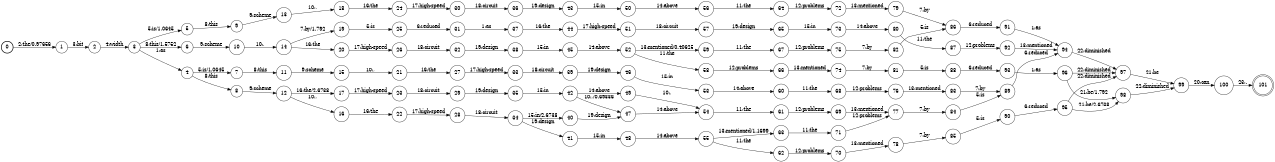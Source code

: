 digraph FST {
rankdir = LR;
size = "8.5,11";
label = "";
center = 1;
orientation = Portrait;
ranksep = "0.4";
nodesep = "0.25";
0 [label = "0", shape = circle, style = bold, fontsize = 14]
	0 -> 1 [label = "2:the/0.97656", fontsize = 14];
1 [label = "1", shape = circle, style = solid, fontsize = 14]
	1 -> 2 [label = "3:bit", fontsize = 14];
2 [label = "2", shape = circle, style = solid, fontsize = 14]
	2 -> 3 [label = "4:width", fontsize = 14];
3 [label = "3", shape = circle, style = solid, fontsize = 14]
	3 -> 4 [label = "1:as", fontsize = 14];
	3 -> 5 [label = "5:is/1.0645", fontsize = 14];
	3 -> 6 [label = "8:this/1.5752", fontsize = 14];
4 [label = "4", shape = circle, style = solid, fontsize = 14]
	4 -> 7 [label = "5:is/1.0645", fontsize = 14];
	4 -> 8 [label = "8:this", fontsize = 14];
5 [label = "5", shape = circle, style = solid, fontsize = 14]
	5 -> 9 [label = "8:this", fontsize = 14];
6 [label = "6", shape = circle, style = solid, fontsize = 14]
	6 -> 10 [label = "9:scheme", fontsize = 14];
7 [label = "7", shape = circle, style = solid, fontsize = 14]
	7 -> 11 [label = "8:this", fontsize = 14];
8 [label = "8", shape = circle, style = solid, fontsize = 14]
	8 -> 12 [label = "9:scheme", fontsize = 14];
9 [label = "9", shape = circle, style = solid, fontsize = 14]
	9 -> 13 [label = "9:scheme", fontsize = 14];
10 [label = "10", shape = circle, style = solid, fontsize = 14]
	10 -> 14 [label = "10:,", fontsize = 14];
11 [label = "11", shape = circle, style = solid, fontsize = 14]
	11 -> 15 [label = "9:scheme", fontsize = 14];
12 [label = "12", shape = circle, style = solid, fontsize = 14]
	12 -> 17 [label = "16:the/2.6738", fontsize = 14];
	12 -> 16 [label = "10:,", fontsize = 14];
13 [label = "13", shape = circle, style = solid, fontsize = 14]
	13 -> 18 [label = "10:,", fontsize = 14];
14 [label = "14", shape = circle, style = solid, fontsize = 14]
	14 -> 20 [label = "16:the", fontsize = 14];
	14 -> 19 [label = "7:by/1.792", fontsize = 14];
15 [label = "15", shape = circle, style = solid, fontsize = 14]
	15 -> 21 [label = "10:,", fontsize = 14];
16 [label = "16", shape = circle, style = solid, fontsize = 14]
	16 -> 22 [label = "16:the", fontsize = 14];
17 [label = "17", shape = circle, style = solid, fontsize = 14]
	17 -> 23 [label = "17:high-speed", fontsize = 14];
18 [label = "18", shape = circle, style = solid, fontsize = 14]
	18 -> 24 [label = "16:the", fontsize = 14];
19 [label = "19", shape = circle, style = solid, fontsize = 14]
	19 -> 25 [label = "5:is", fontsize = 14];
20 [label = "20", shape = circle, style = solid, fontsize = 14]
	20 -> 26 [label = "17:high-speed", fontsize = 14];
21 [label = "21", shape = circle, style = solid, fontsize = 14]
	21 -> 27 [label = "16:the", fontsize = 14];
22 [label = "22", shape = circle, style = solid, fontsize = 14]
	22 -> 28 [label = "17:high-speed", fontsize = 14];
23 [label = "23", shape = circle, style = solid, fontsize = 14]
	23 -> 29 [label = "18:circuit", fontsize = 14];
24 [label = "24", shape = circle, style = solid, fontsize = 14]
	24 -> 30 [label = "17:high-speed", fontsize = 14];
25 [label = "25", shape = circle, style = solid, fontsize = 14]
	25 -> 31 [label = "6:reduced", fontsize = 14];
26 [label = "26", shape = circle, style = solid, fontsize = 14]
	26 -> 32 [label = "18:circuit", fontsize = 14];
27 [label = "27", shape = circle, style = solid, fontsize = 14]
	27 -> 33 [label = "17:high-speed", fontsize = 14];
28 [label = "28", shape = circle, style = solid, fontsize = 14]
	28 -> 34 [label = "18:circuit", fontsize = 14];
29 [label = "29", shape = circle, style = solid, fontsize = 14]
	29 -> 35 [label = "19:design", fontsize = 14];
30 [label = "30", shape = circle, style = solid, fontsize = 14]
	30 -> 36 [label = "18:circuit", fontsize = 14];
31 [label = "31", shape = circle, style = solid, fontsize = 14]
	31 -> 37 [label = "1:as", fontsize = 14];
32 [label = "32", shape = circle, style = solid, fontsize = 14]
	32 -> 38 [label = "19:design", fontsize = 14];
33 [label = "33", shape = circle, style = solid, fontsize = 14]
	33 -> 39 [label = "18:circuit", fontsize = 14];
34 [label = "34", shape = circle, style = solid, fontsize = 14]
	34 -> 40 [label = "15:in/2.6738", fontsize = 14];
	34 -> 41 [label = "19:design", fontsize = 14];
35 [label = "35", shape = circle, style = solid, fontsize = 14]
	35 -> 42 [label = "15:in", fontsize = 14];
36 [label = "36", shape = circle, style = solid, fontsize = 14]
	36 -> 43 [label = "19:design", fontsize = 14];
37 [label = "37", shape = circle, style = solid, fontsize = 14]
	37 -> 44 [label = "16:the", fontsize = 14];
38 [label = "38", shape = circle, style = solid, fontsize = 14]
	38 -> 45 [label = "15:in", fontsize = 14];
39 [label = "39", shape = circle, style = solid, fontsize = 14]
	39 -> 46 [label = "19:design", fontsize = 14];
40 [label = "40", shape = circle, style = solid, fontsize = 14]
	40 -> 47 [label = "19:design", fontsize = 14];
41 [label = "41", shape = circle, style = solid, fontsize = 14]
	41 -> 48 [label = "15:in", fontsize = 14];
42 [label = "42", shape = circle, style = solid, fontsize = 14]
	42 -> 47 [label = "10:,/0.69336", fontsize = 14];
	42 -> 49 [label = "14:above", fontsize = 14];
43 [label = "43", shape = circle, style = solid, fontsize = 14]
	43 -> 50 [label = "15:in", fontsize = 14];
44 [label = "44", shape = circle, style = solid, fontsize = 14]
	44 -> 51 [label = "17:high-speed", fontsize = 14];
45 [label = "45", shape = circle, style = solid, fontsize = 14]
	45 -> 52 [label = "14:above", fontsize = 14];
46 [label = "46", shape = circle, style = solid, fontsize = 14]
	46 -> 53 [label = "15:in", fontsize = 14];
47 [label = "47", shape = circle, style = solid, fontsize = 14]
	47 -> 54 [label = "14:above", fontsize = 14];
48 [label = "48", shape = circle, style = solid, fontsize = 14]
	48 -> 55 [label = "14:above", fontsize = 14];
49 [label = "49", shape = circle, style = solid, fontsize = 14]
	49 -> 54 [label = "10:,", fontsize = 14];
50 [label = "50", shape = circle, style = solid, fontsize = 14]
	50 -> 56 [label = "14:above", fontsize = 14];
51 [label = "51", shape = circle, style = solid, fontsize = 14]
	51 -> 57 [label = "18:circuit", fontsize = 14];
52 [label = "52", shape = circle, style = solid, fontsize = 14]
	52 -> 58 [label = "11:the", fontsize = 14];
	52 -> 59 [label = "13:mentioned/0.40625", fontsize = 14];
53 [label = "53", shape = circle, style = solid, fontsize = 14]
	53 -> 60 [label = "14:above", fontsize = 14];
54 [label = "54", shape = circle, style = solid, fontsize = 14]
	54 -> 61 [label = "11:the", fontsize = 14];
55 [label = "55", shape = circle, style = solid, fontsize = 14]
	55 -> 62 [label = "11:the", fontsize = 14];
	55 -> 63 [label = "13:mentioned/1.1699", fontsize = 14];
56 [label = "56", shape = circle, style = solid, fontsize = 14]
	56 -> 64 [label = "11:the", fontsize = 14];
57 [label = "57", shape = circle, style = solid, fontsize = 14]
	57 -> 65 [label = "19:design", fontsize = 14];
58 [label = "58", shape = circle, style = solid, fontsize = 14]
	58 -> 66 [label = "12:problems", fontsize = 14];
59 [label = "59", shape = circle, style = solid, fontsize = 14]
	59 -> 67 [label = "11:the", fontsize = 14];
60 [label = "60", shape = circle, style = solid, fontsize = 14]
	60 -> 68 [label = "11:the", fontsize = 14];
61 [label = "61", shape = circle, style = solid, fontsize = 14]
	61 -> 69 [label = "12:problems", fontsize = 14];
62 [label = "62", shape = circle, style = solid, fontsize = 14]
	62 -> 70 [label = "12:problems", fontsize = 14];
63 [label = "63", shape = circle, style = solid, fontsize = 14]
	63 -> 71 [label = "11:the", fontsize = 14];
64 [label = "64", shape = circle, style = solid, fontsize = 14]
	64 -> 72 [label = "12:problems", fontsize = 14];
65 [label = "65", shape = circle, style = solid, fontsize = 14]
	65 -> 73 [label = "15:in", fontsize = 14];
66 [label = "66", shape = circle, style = solid, fontsize = 14]
	66 -> 74 [label = "13:mentioned", fontsize = 14];
67 [label = "67", shape = circle, style = solid, fontsize = 14]
	67 -> 75 [label = "12:problems", fontsize = 14];
68 [label = "68", shape = circle, style = solid, fontsize = 14]
	68 -> 76 [label = "12:problems", fontsize = 14];
69 [label = "69", shape = circle, style = solid, fontsize = 14]
	69 -> 77 [label = "13:mentioned", fontsize = 14];
70 [label = "70", shape = circle, style = solid, fontsize = 14]
	70 -> 78 [label = "13:mentioned", fontsize = 14];
71 [label = "71", shape = circle, style = solid, fontsize = 14]
	71 -> 77 [label = "12:problems", fontsize = 14];
72 [label = "72", shape = circle, style = solid, fontsize = 14]
	72 -> 79 [label = "13:mentioned", fontsize = 14];
73 [label = "73", shape = circle, style = solid, fontsize = 14]
	73 -> 80 [label = "14:above", fontsize = 14];
74 [label = "74", shape = circle, style = solid, fontsize = 14]
	74 -> 81 [label = "7:by", fontsize = 14];
75 [label = "75", shape = circle, style = solid, fontsize = 14]
	75 -> 82 [label = "7:by", fontsize = 14];
76 [label = "76", shape = circle, style = solid, fontsize = 14]
	76 -> 83 [label = "13:mentioned", fontsize = 14];
77 [label = "77", shape = circle, style = solid, fontsize = 14]
	77 -> 84 [label = "7:by", fontsize = 14];
78 [label = "78", shape = circle, style = solid, fontsize = 14]
	78 -> 85 [label = "7:by", fontsize = 14];
79 [label = "79", shape = circle, style = solid, fontsize = 14]
	79 -> 86 [label = "7:by", fontsize = 14];
80 [label = "80", shape = circle, style = solid, fontsize = 14]
	80 -> 87 [label = "11:the", fontsize = 14];
81 [label = "81", shape = circle, style = solid, fontsize = 14]
	81 -> 88 [label = "5:is", fontsize = 14];
82 [label = "82", shape = circle, style = solid, fontsize = 14]
	82 -> 86 [label = "5:is", fontsize = 14];
83 [label = "83", shape = circle, style = solid, fontsize = 14]
	83 -> 89 [label = "7:by", fontsize = 14];
84 [label = "84", shape = circle, style = solid, fontsize = 14]
	84 -> 89 [label = "5:is", fontsize = 14];
85 [label = "85", shape = circle, style = solid, fontsize = 14]
	85 -> 90 [label = "5:is", fontsize = 14];
86 [label = "86", shape = circle, style = solid, fontsize = 14]
	86 -> 91 [label = "6:reduced", fontsize = 14];
87 [label = "87", shape = circle, style = solid, fontsize = 14]
	87 -> 92 [label = "12:problems", fontsize = 14];
88 [label = "88", shape = circle, style = solid, fontsize = 14]
	88 -> 93 [label = "6:reduced", fontsize = 14];
89 [label = "89", shape = circle, style = solid, fontsize = 14]
	89 -> 94 [label = "6:reduced", fontsize = 14];
90 [label = "90", shape = circle, style = solid, fontsize = 14]
	90 -> 95 [label = "6:reduced", fontsize = 14];
91 [label = "91", shape = circle, style = solid, fontsize = 14]
	91 -> 94 [label = "1:as", fontsize = 14];
92 [label = "92", shape = circle, style = solid, fontsize = 14]
	92 -> 94 [label = "13:mentioned", fontsize = 14];
93 [label = "93", shape = circle, style = solid, fontsize = 14]
	93 -> 96 [label = "1:as", fontsize = 14];
94 [label = "94", shape = circle, style = solid, fontsize = 14]
	94 -> 97 [label = "22:diminished", fontsize = 14];
95 [label = "95", shape = circle, style = solid, fontsize = 14]
	95 -> 98 [label = "21:be/2.6738", fontsize = 14];
	95 -> 97 [label = "22:diminished", fontsize = 14];
96 [label = "96", shape = circle, style = solid, fontsize = 14]
	96 -> 98 [label = "21:be/1.792", fontsize = 14];
	96 -> 97 [label = "22:diminished", fontsize = 14];
97 [label = "97", shape = circle, style = solid, fontsize = 14]
	97 -> 99 [label = "21:be", fontsize = 14];
98 [label = "98", shape = circle, style = solid, fontsize = 14]
	98 -> 99 [label = "22:diminished", fontsize = 14];
99 [label = "99", shape = circle, style = solid, fontsize = 14]
	99 -> 100 [label = "20:can", fontsize = 14];
100 [label = "100", shape = circle, style = solid, fontsize = 14]
	100 -> 101 [label = "23:.", fontsize = 14];
101 [label = "101", shape = doublecircle, style = solid, fontsize = 14]
}
